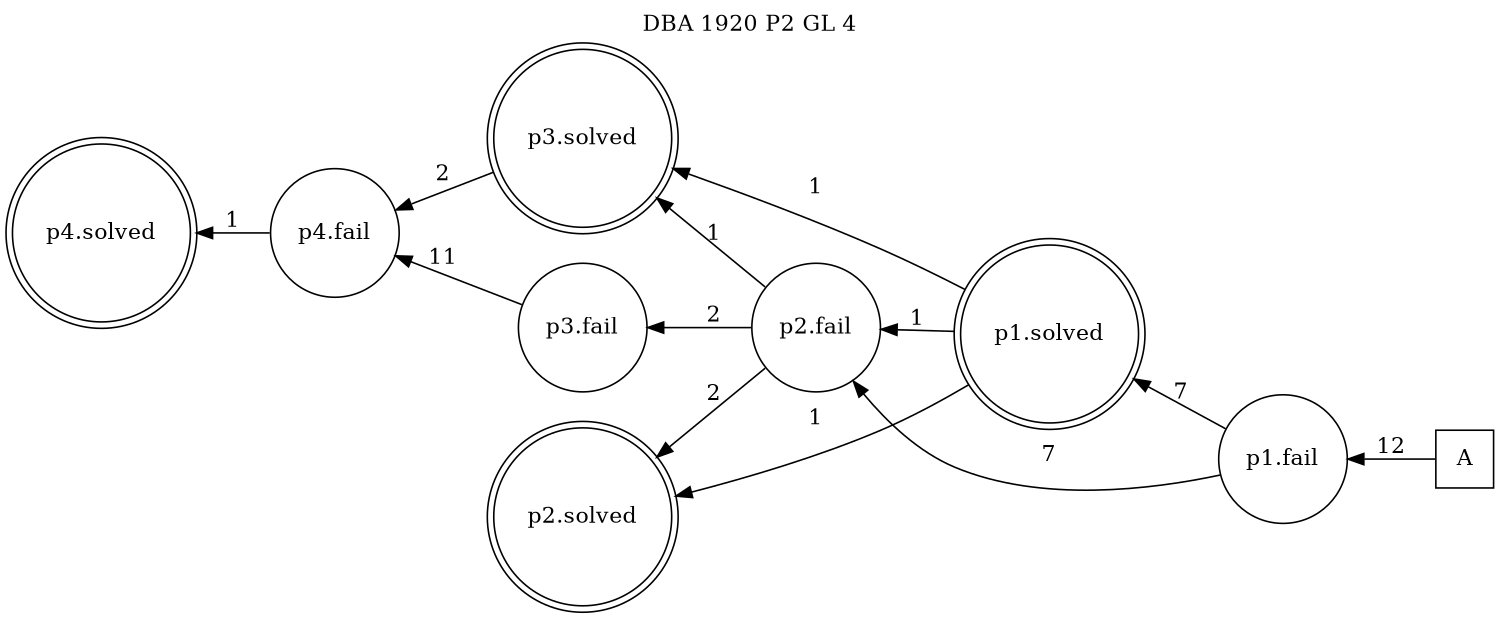 digraph DBA_1920_P2_GL_4_GOOD {
labelloc="tl"
label= " DBA 1920 P2 GL 4 "
rankdir="RL";
graph [ size=" 10 , 10 !"]

"A" [shape="square" label="A"]
"p1.fail" [shape="circle" label="p1.fail"]
"p2.fail" [shape="circle" label="p2.fail"]
"p3.fail" [shape="circle" label="p3.fail"]
"p1.solved" [shape="doublecircle" label="p1.solved"]
"p2.solved" [shape="doublecircle" label="p2.solved"]
"p4.fail" [shape="circle" label="p4.fail"]
"p3.solved" [shape="doublecircle" label="p3.solved"]
"p4.solved" [shape="doublecircle" label="p4.solved"]
"A" -> "p1.fail" [ label=12]
"p1.fail" -> "p2.fail" [ label=7]
"p1.fail" -> "p1.solved" [ label=7]
"p2.fail" -> "p3.fail" [ label=2]
"p2.fail" -> "p2.solved" [ label=2]
"p2.fail" -> "p3.solved" [ label=1]
"p3.fail" -> "p4.fail" [ label=11]
"p1.solved" -> "p2.fail" [ label=1]
"p1.solved" -> "p2.solved" [ label=1]
"p1.solved" -> "p3.solved" [ label=1]
"p4.fail" -> "p4.solved" [ label=1]
"p3.solved" -> "p4.fail" [ label=2]
}
